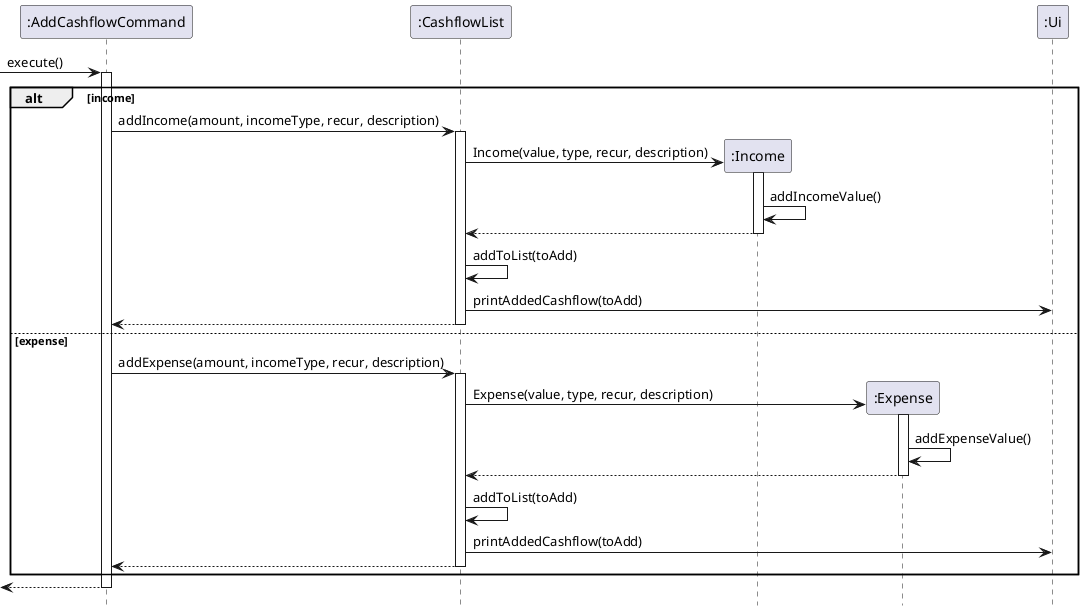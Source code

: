 @startuml

participant ":AddCashflowCommand" as AddCashflowCommand
participant ":CashflowList" as CashflowList
participant ":Income" as Income
participant ":Expense" as Expense
participant ":Ui" as Ui

-> AddCashflowCommand: execute()
activate AddCashflowCommand
alt income
    AddCashflowCommand -> CashflowList: addIncome(amount, incomeType, recur, description)
    activate CashflowList
    create Income
    CashflowList -> Income: Income(value, type, recur, description)
    activate Income
    Income -> Income: addIncomeValue()
    return
    CashflowList -> CashflowList: addToList(toAdd)
    CashflowList -> Ui: printAddedCashflow(toAdd)
    return

else expense
    AddCashflowCommand -> CashflowList: addExpense(amount, incomeType, recur, description)
    activate CashflowList
    create Expense
    CashflowList -> Expense: Expense(value, type, recur, description)
    activate Expense
    Expense -> Expense: addExpenseValue()
    return
    CashflowList -> CashflowList: addToList(toAdd)
    CashflowList -> Ui: printAddedCashflow(toAdd)
    return
end
return

hide footbox
@enduml